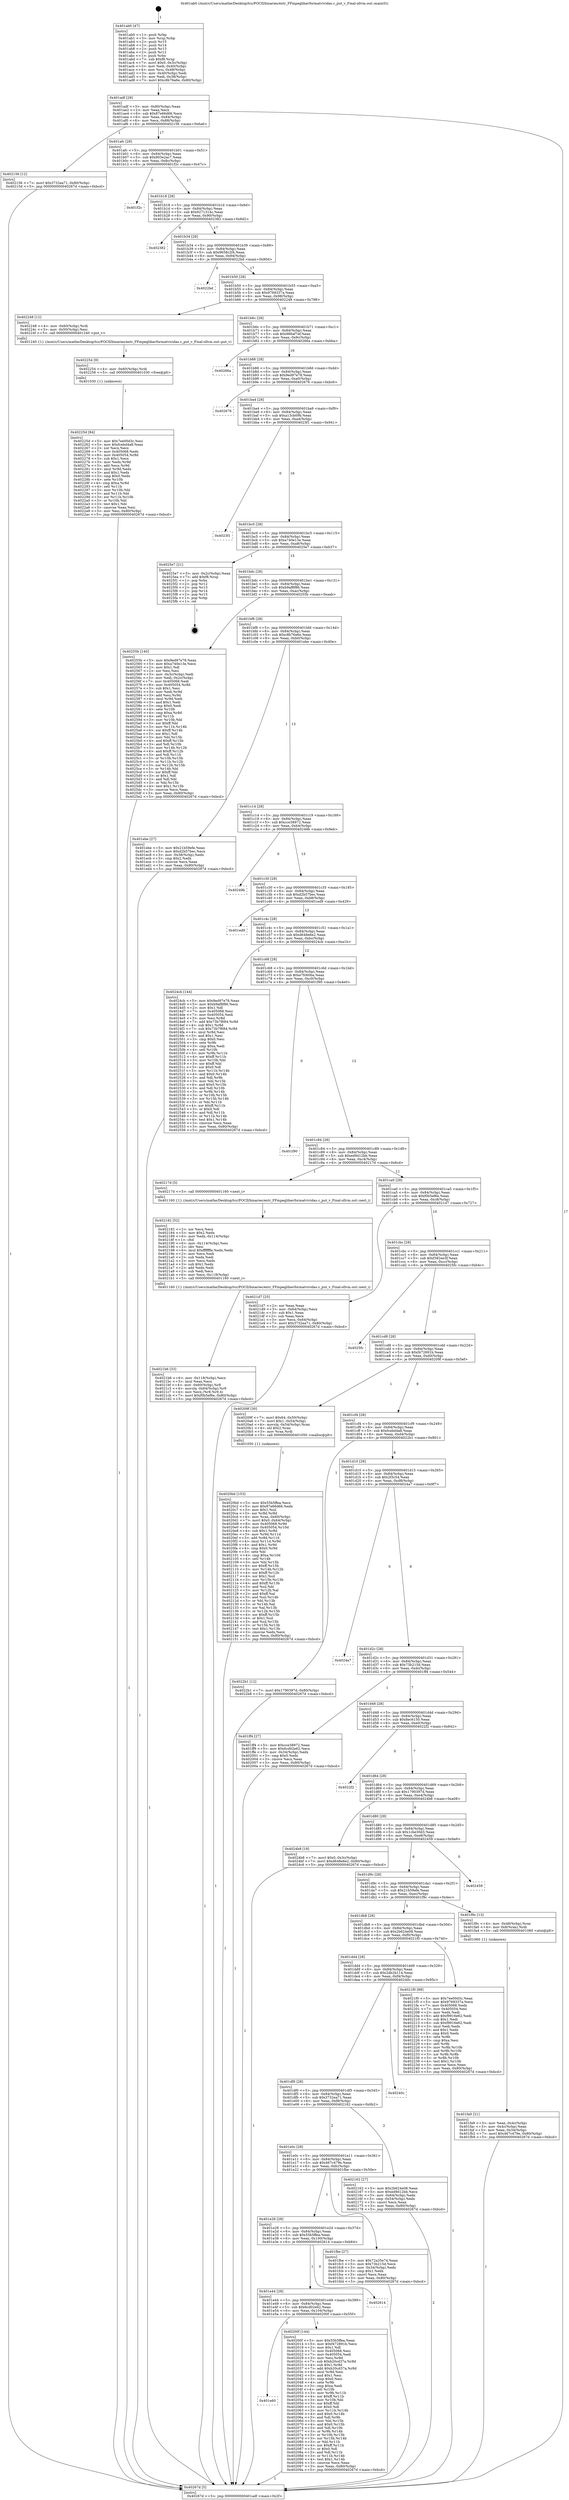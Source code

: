 digraph "0x401ab0" {
  label = "0x401ab0 (/mnt/c/Users/mathe/Desktop/tcc/POCII/binaries/extr_FFmpeglibavformatvividas.c_put_v_Final-ollvm.out::main(0))"
  labelloc = "t"
  node[shape=record]

  Entry [label="",width=0.3,height=0.3,shape=circle,fillcolor=black,style=filled]
  "0x401adf" [label="{
     0x401adf [29]\l
     | [instrs]\l
     &nbsp;&nbsp;0x401adf \<+3\>: mov -0x80(%rbp),%eax\l
     &nbsp;&nbsp;0x401ae2 \<+2\>: mov %eax,%ecx\l
     &nbsp;&nbsp;0x401ae4 \<+6\>: sub $0x87e66d66,%ecx\l
     &nbsp;&nbsp;0x401aea \<+6\>: mov %eax,-0x84(%rbp)\l
     &nbsp;&nbsp;0x401af0 \<+6\>: mov %ecx,-0x88(%rbp)\l
     &nbsp;&nbsp;0x401af6 \<+6\>: je 0000000000402156 \<main+0x6a6\>\l
  }"]
  "0x402156" [label="{
     0x402156 [12]\l
     | [instrs]\l
     &nbsp;&nbsp;0x402156 \<+7\>: movl $0x3732ea71,-0x80(%rbp)\l
     &nbsp;&nbsp;0x40215d \<+5\>: jmp 000000000040267d \<main+0xbcd\>\l
  }"]
  "0x401afc" [label="{
     0x401afc [28]\l
     | [instrs]\l
     &nbsp;&nbsp;0x401afc \<+5\>: jmp 0000000000401b01 \<main+0x51\>\l
     &nbsp;&nbsp;0x401b01 \<+6\>: mov -0x84(%rbp),%eax\l
     &nbsp;&nbsp;0x401b07 \<+5\>: sub $0x903e2ac7,%eax\l
     &nbsp;&nbsp;0x401b0c \<+6\>: mov %eax,-0x8c(%rbp)\l
     &nbsp;&nbsp;0x401b12 \<+6\>: je 0000000000401f2c \<main+0x47c\>\l
  }"]
  Exit [label="",width=0.3,height=0.3,shape=circle,fillcolor=black,style=filled,peripheries=2]
  "0x401f2c" [label="{
     0x401f2c\l
  }", style=dashed]
  "0x401b18" [label="{
     0x401b18 [28]\l
     | [instrs]\l
     &nbsp;&nbsp;0x401b18 \<+5\>: jmp 0000000000401b1d \<main+0x6d\>\l
     &nbsp;&nbsp;0x401b1d \<+6\>: mov -0x84(%rbp),%eax\l
     &nbsp;&nbsp;0x401b23 \<+5\>: sub $0x9271314c,%eax\l
     &nbsp;&nbsp;0x401b28 \<+6\>: mov %eax,-0x90(%rbp)\l
     &nbsp;&nbsp;0x401b2e \<+6\>: je 0000000000402382 \<main+0x8d2\>\l
  }"]
  "0x40225d" [label="{
     0x40225d [84]\l
     | [instrs]\l
     &nbsp;&nbsp;0x40225d \<+5\>: mov $0x7ee00d3c,%esi\l
     &nbsp;&nbsp;0x402262 \<+5\>: mov $0xfcebd4a8,%eax\l
     &nbsp;&nbsp;0x402267 \<+2\>: xor %ecx,%ecx\l
     &nbsp;&nbsp;0x402269 \<+7\>: mov 0x405068,%edx\l
     &nbsp;&nbsp;0x402270 \<+8\>: mov 0x405054,%r8d\l
     &nbsp;&nbsp;0x402278 \<+3\>: sub $0x1,%ecx\l
     &nbsp;&nbsp;0x40227b \<+3\>: mov %edx,%r9d\l
     &nbsp;&nbsp;0x40227e \<+3\>: add %ecx,%r9d\l
     &nbsp;&nbsp;0x402281 \<+4\>: imul %r9d,%edx\l
     &nbsp;&nbsp;0x402285 \<+3\>: and $0x1,%edx\l
     &nbsp;&nbsp;0x402288 \<+3\>: cmp $0x0,%edx\l
     &nbsp;&nbsp;0x40228b \<+4\>: sete %r10b\l
     &nbsp;&nbsp;0x40228f \<+4\>: cmp $0xa,%r8d\l
     &nbsp;&nbsp;0x402293 \<+4\>: setl %r11b\l
     &nbsp;&nbsp;0x402297 \<+3\>: mov %r10b,%bl\l
     &nbsp;&nbsp;0x40229a \<+3\>: and %r11b,%bl\l
     &nbsp;&nbsp;0x40229d \<+3\>: xor %r11b,%r10b\l
     &nbsp;&nbsp;0x4022a0 \<+3\>: or %r10b,%bl\l
     &nbsp;&nbsp;0x4022a3 \<+3\>: test $0x1,%bl\l
     &nbsp;&nbsp;0x4022a6 \<+3\>: cmovne %eax,%esi\l
     &nbsp;&nbsp;0x4022a9 \<+3\>: mov %esi,-0x80(%rbp)\l
     &nbsp;&nbsp;0x4022ac \<+5\>: jmp 000000000040267d \<main+0xbcd\>\l
  }"]
  "0x402382" [label="{
     0x402382\l
  }", style=dashed]
  "0x401b34" [label="{
     0x401b34 [28]\l
     | [instrs]\l
     &nbsp;&nbsp;0x401b34 \<+5\>: jmp 0000000000401b39 \<main+0x89\>\l
     &nbsp;&nbsp;0x401b39 \<+6\>: mov -0x84(%rbp),%eax\l
     &nbsp;&nbsp;0x401b3f \<+5\>: sub $0x9658c2f4,%eax\l
     &nbsp;&nbsp;0x401b44 \<+6\>: mov %eax,-0x94(%rbp)\l
     &nbsp;&nbsp;0x401b4a \<+6\>: je 00000000004022bd \<main+0x80d\>\l
  }"]
  "0x402254" [label="{
     0x402254 [9]\l
     | [instrs]\l
     &nbsp;&nbsp;0x402254 \<+4\>: mov -0x60(%rbp),%rdi\l
     &nbsp;&nbsp;0x402258 \<+5\>: call 0000000000401030 \<free@plt\>\l
     | [calls]\l
     &nbsp;&nbsp;0x401030 \{1\} (unknown)\l
  }"]
  "0x4022bd" [label="{
     0x4022bd\l
  }", style=dashed]
  "0x401b50" [label="{
     0x401b50 [28]\l
     | [instrs]\l
     &nbsp;&nbsp;0x401b50 \<+5\>: jmp 0000000000401b55 \<main+0xa5\>\l
     &nbsp;&nbsp;0x401b55 \<+6\>: mov -0x84(%rbp),%eax\l
     &nbsp;&nbsp;0x401b5b \<+5\>: sub $0x9769337a,%eax\l
     &nbsp;&nbsp;0x401b60 \<+6\>: mov %eax,-0x98(%rbp)\l
     &nbsp;&nbsp;0x401b66 \<+6\>: je 0000000000402248 \<main+0x798\>\l
  }"]
  "0x4021b6" [label="{
     0x4021b6 [33]\l
     | [instrs]\l
     &nbsp;&nbsp;0x4021b6 \<+6\>: mov -0x118(%rbp),%ecx\l
     &nbsp;&nbsp;0x4021bc \<+3\>: imul %eax,%ecx\l
     &nbsp;&nbsp;0x4021bf \<+4\>: mov -0x60(%rbp),%r8\l
     &nbsp;&nbsp;0x4021c3 \<+4\>: movslq -0x64(%rbp),%r9\l
     &nbsp;&nbsp;0x4021c7 \<+4\>: mov %ecx,(%r8,%r9,4)\l
     &nbsp;&nbsp;0x4021cb \<+7\>: movl $0xf0b5ef6e,-0x80(%rbp)\l
     &nbsp;&nbsp;0x4021d2 \<+5\>: jmp 000000000040267d \<main+0xbcd\>\l
  }"]
  "0x402248" [label="{
     0x402248 [12]\l
     | [instrs]\l
     &nbsp;&nbsp;0x402248 \<+4\>: mov -0x60(%rbp),%rdi\l
     &nbsp;&nbsp;0x40224c \<+3\>: mov -0x50(%rbp),%esi\l
     &nbsp;&nbsp;0x40224f \<+5\>: call 0000000000401240 \<put_v\>\l
     | [calls]\l
     &nbsp;&nbsp;0x401240 \{1\} (/mnt/c/Users/mathe/Desktop/tcc/POCII/binaries/extr_FFmpeglibavformatvividas.c_put_v_Final-ollvm.out::put_v)\l
  }"]
  "0x401b6c" [label="{
     0x401b6c [28]\l
     | [instrs]\l
     &nbsp;&nbsp;0x401b6c \<+5\>: jmp 0000000000401b71 \<main+0xc1\>\l
     &nbsp;&nbsp;0x401b71 \<+6\>: mov -0x84(%rbp),%eax\l
     &nbsp;&nbsp;0x401b77 \<+5\>: sub $0x986af7ef,%eax\l
     &nbsp;&nbsp;0x401b7c \<+6\>: mov %eax,-0x9c(%rbp)\l
     &nbsp;&nbsp;0x401b82 \<+6\>: je 000000000040266a \<main+0xbba\>\l
  }"]
  "0x402182" [label="{
     0x402182 [52]\l
     | [instrs]\l
     &nbsp;&nbsp;0x402182 \<+2\>: xor %ecx,%ecx\l
     &nbsp;&nbsp;0x402184 \<+5\>: mov $0x2,%edx\l
     &nbsp;&nbsp;0x402189 \<+6\>: mov %edx,-0x114(%rbp)\l
     &nbsp;&nbsp;0x40218f \<+1\>: cltd\l
     &nbsp;&nbsp;0x402190 \<+6\>: mov -0x114(%rbp),%esi\l
     &nbsp;&nbsp;0x402196 \<+2\>: idiv %esi\l
     &nbsp;&nbsp;0x402198 \<+6\>: imul $0xfffffffe,%edx,%edx\l
     &nbsp;&nbsp;0x40219e \<+2\>: mov %ecx,%edi\l
     &nbsp;&nbsp;0x4021a0 \<+2\>: sub %edx,%edi\l
     &nbsp;&nbsp;0x4021a2 \<+2\>: mov %ecx,%edx\l
     &nbsp;&nbsp;0x4021a4 \<+3\>: sub $0x1,%edx\l
     &nbsp;&nbsp;0x4021a7 \<+2\>: add %edx,%edi\l
     &nbsp;&nbsp;0x4021a9 \<+2\>: sub %edi,%ecx\l
     &nbsp;&nbsp;0x4021ab \<+6\>: mov %ecx,-0x118(%rbp)\l
     &nbsp;&nbsp;0x4021b1 \<+5\>: call 0000000000401160 \<next_i\>\l
     | [calls]\l
     &nbsp;&nbsp;0x401160 \{1\} (/mnt/c/Users/mathe/Desktop/tcc/POCII/binaries/extr_FFmpeglibavformatvividas.c_put_v_Final-ollvm.out::next_i)\l
  }"]
  "0x40266a" [label="{
     0x40266a\l
  }", style=dashed]
  "0x401b88" [label="{
     0x401b88 [28]\l
     | [instrs]\l
     &nbsp;&nbsp;0x401b88 \<+5\>: jmp 0000000000401b8d \<main+0xdd\>\l
     &nbsp;&nbsp;0x401b8d \<+6\>: mov -0x84(%rbp),%eax\l
     &nbsp;&nbsp;0x401b93 \<+5\>: sub $0x9ed97e78,%eax\l
     &nbsp;&nbsp;0x401b98 \<+6\>: mov %eax,-0xa0(%rbp)\l
     &nbsp;&nbsp;0x401b9e \<+6\>: je 0000000000402676 \<main+0xbc6\>\l
  }"]
  "0x4020bd" [label="{
     0x4020bd [153]\l
     | [instrs]\l
     &nbsp;&nbsp;0x4020bd \<+5\>: mov $0x55b5ffea,%ecx\l
     &nbsp;&nbsp;0x4020c2 \<+5\>: mov $0x87e66d66,%edx\l
     &nbsp;&nbsp;0x4020c7 \<+3\>: mov $0x1,%sil\l
     &nbsp;&nbsp;0x4020ca \<+3\>: xor %r8d,%r8d\l
     &nbsp;&nbsp;0x4020cd \<+4\>: mov %rax,-0x60(%rbp)\l
     &nbsp;&nbsp;0x4020d1 \<+7\>: movl $0x0,-0x64(%rbp)\l
     &nbsp;&nbsp;0x4020d8 \<+8\>: mov 0x405068,%r9d\l
     &nbsp;&nbsp;0x4020e0 \<+8\>: mov 0x405054,%r10d\l
     &nbsp;&nbsp;0x4020e8 \<+4\>: sub $0x1,%r8d\l
     &nbsp;&nbsp;0x4020ec \<+3\>: mov %r9d,%r11d\l
     &nbsp;&nbsp;0x4020ef \<+3\>: add %r8d,%r11d\l
     &nbsp;&nbsp;0x4020f2 \<+4\>: imul %r11d,%r9d\l
     &nbsp;&nbsp;0x4020f6 \<+4\>: and $0x1,%r9d\l
     &nbsp;&nbsp;0x4020fa \<+4\>: cmp $0x0,%r9d\l
     &nbsp;&nbsp;0x4020fe \<+3\>: sete %bl\l
     &nbsp;&nbsp;0x402101 \<+4\>: cmp $0xa,%r10d\l
     &nbsp;&nbsp;0x402105 \<+4\>: setl %r14b\l
     &nbsp;&nbsp;0x402109 \<+3\>: mov %bl,%r15b\l
     &nbsp;&nbsp;0x40210c \<+4\>: xor $0xff,%r15b\l
     &nbsp;&nbsp;0x402110 \<+3\>: mov %r14b,%r12b\l
     &nbsp;&nbsp;0x402113 \<+4\>: xor $0xff,%r12b\l
     &nbsp;&nbsp;0x402117 \<+4\>: xor $0x1,%sil\l
     &nbsp;&nbsp;0x40211b \<+3\>: mov %r15b,%r13b\l
     &nbsp;&nbsp;0x40211e \<+4\>: and $0xff,%r13b\l
     &nbsp;&nbsp;0x402122 \<+3\>: and %sil,%bl\l
     &nbsp;&nbsp;0x402125 \<+3\>: mov %r12b,%al\l
     &nbsp;&nbsp;0x402128 \<+2\>: and $0xff,%al\l
     &nbsp;&nbsp;0x40212a \<+3\>: and %sil,%r14b\l
     &nbsp;&nbsp;0x40212d \<+3\>: or %bl,%r13b\l
     &nbsp;&nbsp;0x402130 \<+3\>: or %r14b,%al\l
     &nbsp;&nbsp;0x402133 \<+3\>: xor %al,%r13b\l
     &nbsp;&nbsp;0x402136 \<+3\>: or %r12b,%r15b\l
     &nbsp;&nbsp;0x402139 \<+4\>: xor $0xff,%r15b\l
     &nbsp;&nbsp;0x40213d \<+4\>: or $0x1,%sil\l
     &nbsp;&nbsp;0x402141 \<+3\>: and %sil,%r15b\l
     &nbsp;&nbsp;0x402144 \<+3\>: or %r15b,%r13b\l
     &nbsp;&nbsp;0x402147 \<+4\>: test $0x1,%r13b\l
     &nbsp;&nbsp;0x40214b \<+3\>: cmovne %edx,%ecx\l
     &nbsp;&nbsp;0x40214e \<+3\>: mov %ecx,-0x80(%rbp)\l
     &nbsp;&nbsp;0x402151 \<+5\>: jmp 000000000040267d \<main+0xbcd\>\l
  }"]
  "0x402676" [label="{
     0x402676\l
  }", style=dashed]
  "0x401ba4" [label="{
     0x401ba4 [28]\l
     | [instrs]\l
     &nbsp;&nbsp;0x401ba4 \<+5\>: jmp 0000000000401ba9 \<main+0xf9\>\l
     &nbsp;&nbsp;0x401ba9 \<+6\>: mov -0x84(%rbp),%eax\l
     &nbsp;&nbsp;0x401baf \<+5\>: sub $0xa13cb09b,%eax\l
     &nbsp;&nbsp;0x401bb4 \<+6\>: mov %eax,-0xa4(%rbp)\l
     &nbsp;&nbsp;0x401bba \<+6\>: je 00000000004023f1 \<main+0x941\>\l
  }"]
  "0x401e60" [label="{
     0x401e60\l
  }", style=dashed]
  "0x4023f1" [label="{
     0x4023f1\l
  }", style=dashed]
  "0x401bc0" [label="{
     0x401bc0 [28]\l
     | [instrs]\l
     &nbsp;&nbsp;0x401bc0 \<+5\>: jmp 0000000000401bc5 \<main+0x115\>\l
     &nbsp;&nbsp;0x401bc5 \<+6\>: mov -0x84(%rbp),%eax\l
     &nbsp;&nbsp;0x401bcb \<+5\>: sub $0xa740e13e,%eax\l
     &nbsp;&nbsp;0x401bd0 \<+6\>: mov %eax,-0xa8(%rbp)\l
     &nbsp;&nbsp;0x401bd6 \<+6\>: je 00000000004025e7 \<main+0xb37\>\l
  }"]
  "0x40200f" [label="{
     0x40200f [144]\l
     | [instrs]\l
     &nbsp;&nbsp;0x40200f \<+5\>: mov $0x55b5ffea,%eax\l
     &nbsp;&nbsp;0x402014 \<+5\>: mov $0xf472891b,%ecx\l
     &nbsp;&nbsp;0x402019 \<+2\>: mov $0x1,%dl\l
     &nbsp;&nbsp;0x40201b \<+7\>: mov 0x405068,%esi\l
     &nbsp;&nbsp;0x402022 \<+7\>: mov 0x405054,%edi\l
     &nbsp;&nbsp;0x402029 \<+3\>: mov %esi,%r8d\l
     &nbsp;&nbsp;0x40202c \<+7\>: sub $0xb20cd37a,%r8d\l
     &nbsp;&nbsp;0x402033 \<+4\>: sub $0x1,%r8d\l
     &nbsp;&nbsp;0x402037 \<+7\>: add $0xb20cd37a,%r8d\l
     &nbsp;&nbsp;0x40203e \<+4\>: imul %r8d,%esi\l
     &nbsp;&nbsp;0x402042 \<+3\>: and $0x1,%esi\l
     &nbsp;&nbsp;0x402045 \<+3\>: cmp $0x0,%esi\l
     &nbsp;&nbsp;0x402048 \<+4\>: sete %r9b\l
     &nbsp;&nbsp;0x40204c \<+3\>: cmp $0xa,%edi\l
     &nbsp;&nbsp;0x40204f \<+4\>: setl %r10b\l
     &nbsp;&nbsp;0x402053 \<+3\>: mov %r9b,%r11b\l
     &nbsp;&nbsp;0x402056 \<+4\>: xor $0xff,%r11b\l
     &nbsp;&nbsp;0x40205a \<+3\>: mov %r10b,%bl\l
     &nbsp;&nbsp;0x40205d \<+3\>: xor $0xff,%bl\l
     &nbsp;&nbsp;0x402060 \<+3\>: xor $0x0,%dl\l
     &nbsp;&nbsp;0x402063 \<+3\>: mov %r11b,%r14b\l
     &nbsp;&nbsp;0x402066 \<+4\>: and $0x0,%r14b\l
     &nbsp;&nbsp;0x40206a \<+3\>: and %dl,%r9b\l
     &nbsp;&nbsp;0x40206d \<+3\>: mov %bl,%r15b\l
     &nbsp;&nbsp;0x402070 \<+4\>: and $0x0,%r15b\l
     &nbsp;&nbsp;0x402074 \<+3\>: and %dl,%r10b\l
     &nbsp;&nbsp;0x402077 \<+3\>: or %r9b,%r14b\l
     &nbsp;&nbsp;0x40207a \<+3\>: or %r10b,%r15b\l
     &nbsp;&nbsp;0x40207d \<+3\>: xor %r15b,%r14b\l
     &nbsp;&nbsp;0x402080 \<+3\>: or %bl,%r11b\l
     &nbsp;&nbsp;0x402083 \<+4\>: xor $0xff,%r11b\l
     &nbsp;&nbsp;0x402087 \<+3\>: or $0x0,%dl\l
     &nbsp;&nbsp;0x40208a \<+3\>: and %dl,%r11b\l
     &nbsp;&nbsp;0x40208d \<+3\>: or %r11b,%r14b\l
     &nbsp;&nbsp;0x402090 \<+4\>: test $0x1,%r14b\l
     &nbsp;&nbsp;0x402094 \<+3\>: cmovne %ecx,%eax\l
     &nbsp;&nbsp;0x402097 \<+3\>: mov %eax,-0x80(%rbp)\l
     &nbsp;&nbsp;0x40209a \<+5\>: jmp 000000000040267d \<main+0xbcd\>\l
  }"]
  "0x4025e7" [label="{
     0x4025e7 [21]\l
     | [instrs]\l
     &nbsp;&nbsp;0x4025e7 \<+3\>: mov -0x2c(%rbp),%eax\l
     &nbsp;&nbsp;0x4025ea \<+7\>: add $0xf8,%rsp\l
     &nbsp;&nbsp;0x4025f1 \<+1\>: pop %rbx\l
     &nbsp;&nbsp;0x4025f2 \<+2\>: pop %r12\l
     &nbsp;&nbsp;0x4025f4 \<+2\>: pop %r13\l
     &nbsp;&nbsp;0x4025f6 \<+2\>: pop %r14\l
     &nbsp;&nbsp;0x4025f8 \<+2\>: pop %r15\l
     &nbsp;&nbsp;0x4025fa \<+1\>: pop %rbp\l
     &nbsp;&nbsp;0x4025fb \<+1\>: ret\l
  }"]
  "0x401bdc" [label="{
     0x401bdc [28]\l
     | [instrs]\l
     &nbsp;&nbsp;0x401bdc \<+5\>: jmp 0000000000401be1 \<main+0x131\>\l
     &nbsp;&nbsp;0x401be1 \<+6\>: mov -0x84(%rbp),%eax\l
     &nbsp;&nbsp;0x401be7 \<+5\>: sub $0xb9af8f86,%eax\l
     &nbsp;&nbsp;0x401bec \<+6\>: mov %eax,-0xac(%rbp)\l
     &nbsp;&nbsp;0x401bf2 \<+6\>: je 000000000040255b \<main+0xaab\>\l
  }"]
  "0x401e44" [label="{
     0x401e44 [28]\l
     | [instrs]\l
     &nbsp;&nbsp;0x401e44 \<+5\>: jmp 0000000000401e49 \<main+0x399\>\l
     &nbsp;&nbsp;0x401e49 \<+6\>: mov -0x84(%rbp),%eax\l
     &nbsp;&nbsp;0x401e4f \<+5\>: sub $0x6cd02e62,%eax\l
     &nbsp;&nbsp;0x401e54 \<+6\>: mov %eax,-0x104(%rbp)\l
     &nbsp;&nbsp;0x401e5a \<+6\>: je 000000000040200f \<main+0x55f\>\l
  }"]
  "0x40255b" [label="{
     0x40255b [140]\l
     | [instrs]\l
     &nbsp;&nbsp;0x40255b \<+5\>: mov $0x9ed97e78,%eax\l
     &nbsp;&nbsp;0x402560 \<+5\>: mov $0xa740e13e,%ecx\l
     &nbsp;&nbsp;0x402565 \<+2\>: mov $0x1,%dl\l
     &nbsp;&nbsp;0x402567 \<+2\>: xor %esi,%esi\l
     &nbsp;&nbsp;0x402569 \<+3\>: mov -0x3c(%rbp),%edi\l
     &nbsp;&nbsp;0x40256c \<+3\>: mov %edi,-0x2c(%rbp)\l
     &nbsp;&nbsp;0x40256f \<+7\>: mov 0x405068,%edi\l
     &nbsp;&nbsp;0x402576 \<+8\>: mov 0x405054,%r8d\l
     &nbsp;&nbsp;0x40257e \<+3\>: sub $0x1,%esi\l
     &nbsp;&nbsp;0x402581 \<+3\>: mov %edi,%r9d\l
     &nbsp;&nbsp;0x402584 \<+3\>: add %esi,%r9d\l
     &nbsp;&nbsp;0x402587 \<+4\>: imul %r9d,%edi\l
     &nbsp;&nbsp;0x40258b \<+3\>: and $0x1,%edi\l
     &nbsp;&nbsp;0x40258e \<+3\>: cmp $0x0,%edi\l
     &nbsp;&nbsp;0x402591 \<+4\>: sete %r10b\l
     &nbsp;&nbsp;0x402595 \<+4\>: cmp $0xa,%r8d\l
     &nbsp;&nbsp;0x402599 \<+4\>: setl %r11b\l
     &nbsp;&nbsp;0x40259d \<+3\>: mov %r10b,%bl\l
     &nbsp;&nbsp;0x4025a0 \<+3\>: xor $0xff,%bl\l
     &nbsp;&nbsp;0x4025a3 \<+3\>: mov %r11b,%r14b\l
     &nbsp;&nbsp;0x4025a6 \<+4\>: xor $0xff,%r14b\l
     &nbsp;&nbsp;0x4025aa \<+3\>: xor $0x1,%dl\l
     &nbsp;&nbsp;0x4025ad \<+3\>: mov %bl,%r15b\l
     &nbsp;&nbsp;0x4025b0 \<+4\>: and $0xff,%r15b\l
     &nbsp;&nbsp;0x4025b4 \<+3\>: and %dl,%r10b\l
     &nbsp;&nbsp;0x4025b7 \<+3\>: mov %r14b,%r12b\l
     &nbsp;&nbsp;0x4025ba \<+4\>: and $0xff,%r12b\l
     &nbsp;&nbsp;0x4025be \<+3\>: and %dl,%r11b\l
     &nbsp;&nbsp;0x4025c1 \<+3\>: or %r10b,%r15b\l
     &nbsp;&nbsp;0x4025c4 \<+3\>: or %r11b,%r12b\l
     &nbsp;&nbsp;0x4025c7 \<+3\>: xor %r12b,%r15b\l
     &nbsp;&nbsp;0x4025ca \<+3\>: or %r14b,%bl\l
     &nbsp;&nbsp;0x4025cd \<+3\>: xor $0xff,%bl\l
     &nbsp;&nbsp;0x4025d0 \<+3\>: or $0x1,%dl\l
     &nbsp;&nbsp;0x4025d3 \<+2\>: and %dl,%bl\l
     &nbsp;&nbsp;0x4025d5 \<+3\>: or %bl,%r15b\l
     &nbsp;&nbsp;0x4025d8 \<+4\>: test $0x1,%r15b\l
     &nbsp;&nbsp;0x4025dc \<+3\>: cmovne %ecx,%eax\l
     &nbsp;&nbsp;0x4025df \<+3\>: mov %eax,-0x80(%rbp)\l
     &nbsp;&nbsp;0x4025e2 \<+5\>: jmp 000000000040267d \<main+0xbcd\>\l
  }"]
  "0x401bf8" [label="{
     0x401bf8 [28]\l
     | [instrs]\l
     &nbsp;&nbsp;0x401bf8 \<+5\>: jmp 0000000000401bfd \<main+0x14d\>\l
     &nbsp;&nbsp;0x401bfd \<+6\>: mov -0x84(%rbp),%eax\l
     &nbsp;&nbsp;0x401c03 \<+5\>: sub $0xc8b76a6e,%eax\l
     &nbsp;&nbsp;0x401c08 \<+6\>: mov %eax,-0xb0(%rbp)\l
     &nbsp;&nbsp;0x401c0e \<+6\>: je 0000000000401ebe \<main+0x40e\>\l
  }"]
  "0x402614" [label="{
     0x402614\l
  }", style=dashed]
  "0x401ebe" [label="{
     0x401ebe [27]\l
     | [instrs]\l
     &nbsp;&nbsp;0x401ebe \<+5\>: mov $0x21b59efe,%eax\l
     &nbsp;&nbsp;0x401ec3 \<+5\>: mov $0xd2b57bec,%ecx\l
     &nbsp;&nbsp;0x401ec8 \<+3\>: mov -0x38(%rbp),%edx\l
     &nbsp;&nbsp;0x401ecb \<+3\>: cmp $0x2,%edx\l
     &nbsp;&nbsp;0x401ece \<+3\>: cmovne %ecx,%eax\l
     &nbsp;&nbsp;0x401ed1 \<+3\>: mov %eax,-0x80(%rbp)\l
     &nbsp;&nbsp;0x401ed4 \<+5\>: jmp 000000000040267d \<main+0xbcd\>\l
  }"]
  "0x401c14" [label="{
     0x401c14 [28]\l
     | [instrs]\l
     &nbsp;&nbsp;0x401c14 \<+5\>: jmp 0000000000401c19 \<main+0x169\>\l
     &nbsp;&nbsp;0x401c19 \<+6\>: mov -0x84(%rbp),%eax\l
     &nbsp;&nbsp;0x401c1f \<+5\>: sub $0xcce38972,%eax\l
     &nbsp;&nbsp;0x401c24 \<+6\>: mov %eax,-0xb4(%rbp)\l
     &nbsp;&nbsp;0x401c2a \<+6\>: je 000000000040249b \<main+0x9eb\>\l
  }"]
  "0x40267d" [label="{
     0x40267d [5]\l
     | [instrs]\l
     &nbsp;&nbsp;0x40267d \<+5\>: jmp 0000000000401adf \<main+0x2f\>\l
  }"]
  "0x401ab0" [label="{
     0x401ab0 [47]\l
     | [instrs]\l
     &nbsp;&nbsp;0x401ab0 \<+1\>: push %rbp\l
     &nbsp;&nbsp;0x401ab1 \<+3\>: mov %rsp,%rbp\l
     &nbsp;&nbsp;0x401ab4 \<+2\>: push %r15\l
     &nbsp;&nbsp;0x401ab6 \<+2\>: push %r14\l
     &nbsp;&nbsp;0x401ab8 \<+2\>: push %r13\l
     &nbsp;&nbsp;0x401aba \<+2\>: push %r12\l
     &nbsp;&nbsp;0x401abc \<+1\>: push %rbx\l
     &nbsp;&nbsp;0x401abd \<+7\>: sub $0xf8,%rsp\l
     &nbsp;&nbsp;0x401ac4 \<+7\>: movl $0x0,-0x3c(%rbp)\l
     &nbsp;&nbsp;0x401acb \<+3\>: mov %edi,-0x40(%rbp)\l
     &nbsp;&nbsp;0x401ace \<+4\>: mov %rsi,-0x48(%rbp)\l
     &nbsp;&nbsp;0x401ad2 \<+3\>: mov -0x40(%rbp),%edi\l
     &nbsp;&nbsp;0x401ad5 \<+3\>: mov %edi,-0x38(%rbp)\l
     &nbsp;&nbsp;0x401ad8 \<+7\>: movl $0xc8b76a6e,-0x80(%rbp)\l
  }"]
  "0x401e28" [label="{
     0x401e28 [28]\l
     | [instrs]\l
     &nbsp;&nbsp;0x401e28 \<+5\>: jmp 0000000000401e2d \<main+0x37d\>\l
     &nbsp;&nbsp;0x401e2d \<+6\>: mov -0x84(%rbp),%eax\l
     &nbsp;&nbsp;0x401e33 \<+5\>: sub $0x55b5ffea,%eax\l
     &nbsp;&nbsp;0x401e38 \<+6\>: mov %eax,-0x100(%rbp)\l
     &nbsp;&nbsp;0x401e3e \<+6\>: je 0000000000402614 \<main+0xb64\>\l
  }"]
  "0x40249b" [label="{
     0x40249b\l
  }", style=dashed]
  "0x401c30" [label="{
     0x401c30 [28]\l
     | [instrs]\l
     &nbsp;&nbsp;0x401c30 \<+5\>: jmp 0000000000401c35 \<main+0x185\>\l
     &nbsp;&nbsp;0x401c35 \<+6\>: mov -0x84(%rbp),%eax\l
     &nbsp;&nbsp;0x401c3b \<+5\>: sub $0xd2b57bec,%eax\l
     &nbsp;&nbsp;0x401c40 \<+6\>: mov %eax,-0xb8(%rbp)\l
     &nbsp;&nbsp;0x401c46 \<+6\>: je 0000000000401ed9 \<main+0x429\>\l
  }"]
  "0x401fbe" [label="{
     0x401fbe [27]\l
     | [instrs]\l
     &nbsp;&nbsp;0x401fbe \<+5\>: mov $0x72a35e74,%eax\l
     &nbsp;&nbsp;0x401fc3 \<+5\>: mov $0x73b215d,%ecx\l
     &nbsp;&nbsp;0x401fc8 \<+3\>: mov -0x34(%rbp),%edx\l
     &nbsp;&nbsp;0x401fcb \<+3\>: cmp $0x1,%edx\l
     &nbsp;&nbsp;0x401fce \<+3\>: cmovl %ecx,%eax\l
     &nbsp;&nbsp;0x401fd1 \<+3\>: mov %eax,-0x80(%rbp)\l
     &nbsp;&nbsp;0x401fd4 \<+5\>: jmp 000000000040267d \<main+0xbcd\>\l
  }"]
  "0x401ed9" [label="{
     0x401ed9\l
  }", style=dashed]
  "0x401c4c" [label="{
     0x401c4c [28]\l
     | [instrs]\l
     &nbsp;&nbsp;0x401c4c \<+5\>: jmp 0000000000401c51 \<main+0x1a1\>\l
     &nbsp;&nbsp;0x401c51 \<+6\>: mov -0x84(%rbp),%eax\l
     &nbsp;&nbsp;0x401c57 \<+5\>: sub $0xd648e6e2,%eax\l
     &nbsp;&nbsp;0x401c5c \<+6\>: mov %eax,-0xbc(%rbp)\l
     &nbsp;&nbsp;0x401c62 \<+6\>: je 00000000004024cb \<main+0xa1b\>\l
  }"]
  "0x401e0c" [label="{
     0x401e0c [28]\l
     | [instrs]\l
     &nbsp;&nbsp;0x401e0c \<+5\>: jmp 0000000000401e11 \<main+0x361\>\l
     &nbsp;&nbsp;0x401e11 \<+6\>: mov -0x84(%rbp),%eax\l
     &nbsp;&nbsp;0x401e17 \<+5\>: sub $0x467c479e,%eax\l
     &nbsp;&nbsp;0x401e1c \<+6\>: mov %eax,-0xfc(%rbp)\l
     &nbsp;&nbsp;0x401e22 \<+6\>: je 0000000000401fbe \<main+0x50e\>\l
  }"]
  "0x4024cb" [label="{
     0x4024cb [144]\l
     | [instrs]\l
     &nbsp;&nbsp;0x4024cb \<+5\>: mov $0x9ed97e78,%eax\l
     &nbsp;&nbsp;0x4024d0 \<+5\>: mov $0xb9af8f86,%ecx\l
     &nbsp;&nbsp;0x4024d5 \<+2\>: mov $0x1,%dl\l
     &nbsp;&nbsp;0x4024d7 \<+7\>: mov 0x405068,%esi\l
     &nbsp;&nbsp;0x4024de \<+7\>: mov 0x405054,%edi\l
     &nbsp;&nbsp;0x4024e5 \<+3\>: mov %esi,%r8d\l
     &nbsp;&nbsp;0x4024e8 \<+7\>: add $0x73b7f684,%r8d\l
     &nbsp;&nbsp;0x4024ef \<+4\>: sub $0x1,%r8d\l
     &nbsp;&nbsp;0x4024f3 \<+7\>: sub $0x73b7f684,%r8d\l
     &nbsp;&nbsp;0x4024fa \<+4\>: imul %r8d,%esi\l
     &nbsp;&nbsp;0x4024fe \<+3\>: and $0x1,%esi\l
     &nbsp;&nbsp;0x402501 \<+3\>: cmp $0x0,%esi\l
     &nbsp;&nbsp;0x402504 \<+4\>: sete %r9b\l
     &nbsp;&nbsp;0x402508 \<+3\>: cmp $0xa,%edi\l
     &nbsp;&nbsp;0x40250b \<+4\>: setl %r10b\l
     &nbsp;&nbsp;0x40250f \<+3\>: mov %r9b,%r11b\l
     &nbsp;&nbsp;0x402512 \<+4\>: xor $0xff,%r11b\l
     &nbsp;&nbsp;0x402516 \<+3\>: mov %r10b,%bl\l
     &nbsp;&nbsp;0x402519 \<+3\>: xor $0xff,%bl\l
     &nbsp;&nbsp;0x40251c \<+3\>: xor $0x0,%dl\l
     &nbsp;&nbsp;0x40251f \<+3\>: mov %r11b,%r14b\l
     &nbsp;&nbsp;0x402522 \<+4\>: and $0x0,%r14b\l
     &nbsp;&nbsp;0x402526 \<+3\>: and %dl,%r9b\l
     &nbsp;&nbsp;0x402529 \<+3\>: mov %bl,%r15b\l
     &nbsp;&nbsp;0x40252c \<+4\>: and $0x0,%r15b\l
     &nbsp;&nbsp;0x402530 \<+3\>: and %dl,%r10b\l
     &nbsp;&nbsp;0x402533 \<+3\>: or %r9b,%r14b\l
     &nbsp;&nbsp;0x402536 \<+3\>: or %r10b,%r15b\l
     &nbsp;&nbsp;0x402539 \<+3\>: xor %r15b,%r14b\l
     &nbsp;&nbsp;0x40253c \<+3\>: or %bl,%r11b\l
     &nbsp;&nbsp;0x40253f \<+4\>: xor $0xff,%r11b\l
     &nbsp;&nbsp;0x402543 \<+3\>: or $0x0,%dl\l
     &nbsp;&nbsp;0x402546 \<+3\>: and %dl,%r11b\l
     &nbsp;&nbsp;0x402549 \<+3\>: or %r11b,%r14b\l
     &nbsp;&nbsp;0x40254c \<+4\>: test $0x1,%r14b\l
     &nbsp;&nbsp;0x402550 \<+3\>: cmovne %ecx,%eax\l
     &nbsp;&nbsp;0x402553 \<+3\>: mov %eax,-0x80(%rbp)\l
     &nbsp;&nbsp;0x402556 \<+5\>: jmp 000000000040267d \<main+0xbcd\>\l
  }"]
  "0x401c68" [label="{
     0x401c68 [28]\l
     | [instrs]\l
     &nbsp;&nbsp;0x401c68 \<+5\>: jmp 0000000000401c6d \<main+0x1bd\>\l
     &nbsp;&nbsp;0x401c6d \<+6\>: mov -0x84(%rbp),%eax\l
     &nbsp;&nbsp;0x401c73 \<+5\>: sub $0xe7fc60ba,%eax\l
     &nbsp;&nbsp;0x401c78 \<+6\>: mov %eax,-0xc0(%rbp)\l
     &nbsp;&nbsp;0x401c7e \<+6\>: je 0000000000401f90 \<main+0x4e0\>\l
  }"]
  "0x402162" [label="{
     0x402162 [27]\l
     | [instrs]\l
     &nbsp;&nbsp;0x402162 \<+5\>: mov $0x2b624e08,%eax\l
     &nbsp;&nbsp;0x402167 \<+5\>: mov $0xed9d12bb,%ecx\l
     &nbsp;&nbsp;0x40216c \<+3\>: mov -0x64(%rbp),%edx\l
     &nbsp;&nbsp;0x40216f \<+3\>: cmp -0x54(%rbp),%edx\l
     &nbsp;&nbsp;0x402172 \<+3\>: cmovl %ecx,%eax\l
     &nbsp;&nbsp;0x402175 \<+3\>: mov %eax,-0x80(%rbp)\l
     &nbsp;&nbsp;0x402178 \<+5\>: jmp 000000000040267d \<main+0xbcd\>\l
  }"]
  "0x401f90" [label="{
     0x401f90\l
  }", style=dashed]
  "0x401c84" [label="{
     0x401c84 [28]\l
     | [instrs]\l
     &nbsp;&nbsp;0x401c84 \<+5\>: jmp 0000000000401c89 \<main+0x1d9\>\l
     &nbsp;&nbsp;0x401c89 \<+6\>: mov -0x84(%rbp),%eax\l
     &nbsp;&nbsp;0x401c8f \<+5\>: sub $0xed9d12bb,%eax\l
     &nbsp;&nbsp;0x401c94 \<+6\>: mov %eax,-0xc4(%rbp)\l
     &nbsp;&nbsp;0x401c9a \<+6\>: je 000000000040217d \<main+0x6cd\>\l
  }"]
  "0x401df0" [label="{
     0x401df0 [28]\l
     | [instrs]\l
     &nbsp;&nbsp;0x401df0 \<+5\>: jmp 0000000000401df5 \<main+0x345\>\l
     &nbsp;&nbsp;0x401df5 \<+6\>: mov -0x84(%rbp),%eax\l
     &nbsp;&nbsp;0x401dfb \<+5\>: sub $0x3732ea71,%eax\l
     &nbsp;&nbsp;0x401e00 \<+6\>: mov %eax,-0xf8(%rbp)\l
     &nbsp;&nbsp;0x401e06 \<+6\>: je 0000000000402162 \<main+0x6b2\>\l
  }"]
  "0x40217d" [label="{
     0x40217d [5]\l
     | [instrs]\l
     &nbsp;&nbsp;0x40217d \<+5\>: call 0000000000401160 \<next_i\>\l
     | [calls]\l
     &nbsp;&nbsp;0x401160 \{1\} (/mnt/c/Users/mathe/Desktop/tcc/POCII/binaries/extr_FFmpeglibavformatvividas.c_put_v_Final-ollvm.out::next_i)\l
  }"]
  "0x401ca0" [label="{
     0x401ca0 [28]\l
     | [instrs]\l
     &nbsp;&nbsp;0x401ca0 \<+5\>: jmp 0000000000401ca5 \<main+0x1f5\>\l
     &nbsp;&nbsp;0x401ca5 \<+6\>: mov -0x84(%rbp),%eax\l
     &nbsp;&nbsp;0x401cab \<+5\>: sub $0xf0b5ef6e,%eax\l
     &nbsp;&nbsp;0x401cb0 \<+6\>: mov %eax,-0xc8(%rbp)\l
     &nbsp;&nbsp;0x401cb6 \<+6\>: je 00000000004021d7 \<main+0x727\>\l
  }"]
  "0x40240c" [label="{
     0x40240c\l
  }", style=dashed]
  "0x4021d7" [label="{
     0x4021d7 [25]\l
     | [instrs]\l
     &nbsp;&nbsp;0x4021d7 \<+2\>: xor %eax,%eax\l
     &nbsp;&nbsp;0x4021d9 \<+3\>: mov -0x64(%rbp),%ecx\l
     &nbsp;&nbsp;0x4021dc \<+3\>: sub $0x1,%eax\l
     &nbsp;&nbsp;0x4021df \<+2\>: sub %eax,%ecx\l
     &nbsp;&nbsp;0x4021e1 \<+3\>: mov %ecx,-0x64(%rbp)\l
     &nbsp;&nbsp;0x4021e4 \<+7\>: movl $0x3732ea71,-0x80(%rbp)\l
     &nbsp;&nbsp;0x4021eb \<+5\>: jmp 000000000040267d \<main+0xbcd\>\l
  }"]
  "0x401cbc" [label="{
     0x401cbc [28]\l
     | [instrs]\l
     &nbsp;&nbsp;0x401cbc \<+5\>: jmp 0000000000401cc1 \<main+0x211\>\l
     &nbsp;&nbsp;0x401cc1 \<+6\>: mov -0x84(%rbp),%eax\l
     &nbsp;&nbsp;0x401cc7 \<+5\>: sub $0xf382ee3f,%eax\l
     &nbsp;&nbsp;0x401ccc \<+6\>: mov %eax,-0xcc(%rbp)\l
     &nbsp;&nbsp;0x401cd2 \<+6\>: je 00000000004025fc \<main+0xb4c\>\l
  }"]
  "0x401dd4" [label="{
     0x401dd4 [28]\l
     | [instrs]\l
     &nbsp;&nbsp;0x401dd4 \<+5\>: jmp 0000000000401dd9 \<main+0x329\>\l
     &nbsp;&nbsp;0x401dd9 \<+6\>: mov -0x84(%rbp),%eax\l
     &nbsp;&nbsp;0x401ddf \<+5\>: sub $0x2db2b114,%eax\l
     &nbsp;&nbsp;0x401de4 \<+6\>: mov %eax,-0xf4(%rbp)\l
     &nbsp;&nbsp;0x401dea \<+6\>: je 000000000040240c \<main+0x95c\>\l
  }"]
  "0x4025fc" [label="{
     0x4025fc\l
  }", style=dashed]
  "0x401cd8" [label="{
     0x401cd8 [28]\l
     | [instrs]\l
     &nbsp;&nbsp;0x401cd8 \<+5\>: jmp 0000000000401cdd \<main+0x22d\>\l
     &nbsp;&nbsp;0x401cdd \<+6\>: mov -0x84(%rbp),%eax\l
     &nbsp;&nbsp;0x401ce3 \<+5\>: sub $0xf472891b,%eax\l
     &nbsp;&nbsp;0x401ce8 \<+6\>: mov %eax,-0xd0(%rbp)\l
     &nbsp;&nbsp;0x401cee \<+6\>: je 000000000040209f \<main+0x5ef\>\l
  }"]
  "0x4021f0" [label="{
     0x4021f0 [88]\l
     | [instrs]\l
     &nbsp;&nbsp;0x4021f0 \<+5\>: mov $0x7ee00d3c,%eax\l
     &nbsp;&nbsp;0x4021f5 \<+5\>: mov $0x9769337a,%ecx\l
     &nbsp;&nbsp;0x4021fa \<+7\>: mov 0x405068,%edx\l
     &nbsp;&nbsp;0x402201 \<+7\>: mov 0x405054,%esi\l
     &nbsp;&nbsp;0x402208 \<+2\>: mov %edx,%edi\l
     &nbsp;&nbsp;0x40220a \<+6\>: add $0xf9916e62,%edi\l
     &nbsp;&nbsp;0x402210 \<+3\>: sub $0x1,%edi\l
     &nbsp;&nbsp;0x402213 \<+6\>: sub $0xf9916e62,%edi\l
     &nbsp;&nbsp;0x402219 \<+3\>: imul %edi,%edx\l
     &nbsp;&nbsp;0x40221c \<+3\>: and $0x1,%edx\l
     &nbsp;&nbsp;0x40221f \<+3\>: cmp $0x0,%edx\l
     &nbsp;&nbsp;0x402222 \<+4\>: sete %r8b\l
     &nbsp;&nbsp;0x402226 \<+3\>: cmp $0xa,%esi\l
     &nbsp;&nbsp;0x402229 \<+4\>: setl %r9b\l
     &nbsp;&nbsp;0x40222d \<+3\>: mov %r8b,%r10b\l
     &nbsp;&nbsp;0x402230 \<+3\>: and %r9b,%r10b\l
     &nbsp;&nbsp;0x402233 \<+3\>: xor %r9b,%r8b\l
     &nbsp;&nbsp;0x402236 \<+3\>: or %r8b,%r10b\l
     &nbsp;&nbsp;0x402239 \<+4\>: test $0x1,%r10b\l
     &nbsp;&nbsp;0x40223d \<+3\>: cmovne %ecx,%eax\l
     &nbsp;&nbsp;0x402240 \<+3\>: mov %eax,-0x80(%rbp)\l
     &nbsp;&nbsp;0x402243 \<+5\>: jmp 000000000040267d \<main+0xbcd\>\l
  }"]
  "0x40209f" [label="{
     0x40209f [30]\l
     | [instrs]\l
     &nbsp;&nbsp;0x40209f \<+7\>: movl $0x64,-0x50(%rbp)\l
     &nbsp;&nbsp;0x4020a6 \<+7\>: movl $0x1,-0x54(%rbp)\l
     &nbsp;&nbsp;0x4020ad \<+4\>: movslq -0x54(%rbp),%rax\l
     &nbsp;&nbsp;0x4020b1 \<+4\>: shl $0x2,%rax\l
     &nbsp;&nbsp;0x4020b5 \<+3\>: mov %rax,%rdi\l
     &nbsp;&nbsp;0x4020b8 \<+5\>: call 0000000000401050 \<malloc@plt\>\l
     | [calls]\l
     &nbsp;&nbsp;0x401050 \{1\} (unknown)\l
  }"]
  "0x401cf4" [label="{
     0x401cf4 [28]\l
     | [instrs]\l
     &nbsp;&nbsp;0x401cf4 \<+5\>: jmp 0000000000401cf9 \<main+0x249\>\l
     &nbsp;&nbsp;0x401cf9 \<+6\>: mov -0x84(%rbp),%eax\l
     &nbsp;&nbsp;0x401cff \<+5\>: sub $0xfcebd4a8,%eax\l
     &nbsp;&nbsp;0x401d04 \<+6\>: mov %eax,-0xd4(%rbp)\l
     &nbsp;&nbsp;0x401d0a \<+6\>: je 00000000004022b1 \<main+0x801\>\l
  }"]
  "0x401fa9" [label="{
     0x401fa9 [21]\l
     | [instrs]\l
     &nbsp;&nbsp;0x401fa9 \<+3\>: mov %eax,-0x4c(%rbp)\l
     &nbsp;&nbsp;0x401fac \<+3\>: mov -0x4c(%rbp),%eax\l
     &nbsp;&nbsp;0x401faf \<+3\>: mov %eax,-0x34(%rbp)\l
     &nbsp;&nbsp;0x401fb2 \<+7\>: movl $0x467c479e,-0x80(%rbp)\l
     &nbsp;&nbsp;0x401fb9 \<+5\>: jmp 000000000040267d \<main+0xbcd\>\l
  }"]
  "0x4022b1" [label="{
     0x4022b1 [12]\l
     | [instrs]\l
     &nbsp;&nbsp;0x4022b1 \<+7\>: movl $0x1790397d,-0x80(%rbp)\l
     &nbsp;&nbsp;0x4022b8 \<+5\>: jmp 000000000040267d \<main+0xbcd\>\l
  }"]
  "0x401d10" [label="{
     0x401d10 [28]\l
     | [instrs]\l
     &nbsp;&nbsp;0x401d10 \<+5\>: jmp 0000000000401d15 \<main+0x265\>\l
     &nbsp;&nbsp;0x401d15 \<+6\>: mov -0x84(%rbp),%eax\l
     &nbsp;&nbsp;0x401d1b \<+5\>: sub $0x2f3c54,%eax\l
     &nbsp;&nbsp;0x401d20 \<+6\>: mov %eax,-0xd8(%rbp)\l
     &nbsp;&nbsp;0x401d26 \<+6\>: je 00000000004024a7 \<main+0x9f7\>\l
  }"]
  "0x401db8" [label="{
     0x401db8 [28]\l
     | [instrs]\l
     &nbsp;&nbsp;0x401db8 \<+5\>: jmp 0000000000401dbd \<main+0x30d\>\l
     &nbsp;&nbsp;0x401dbd \<+6\>: mov -0x84(%rbp),%eax\l
     &nbsp;&nbsp;0x401dc3 \<+5\>: sub $0x2b624e08,%eax\l
     &nbsp;&nbsp;0x401dc8 \<+6\>: mov %eax,-0xf0(%rbp)\l
     &nbsp;&nbsp;0x401dce \<+6\>: je 00000000004021f0 \<main+0x740\>\l
  }"]
  "0x4024a7" [label="{
     0x4024a7\l
  }", style=dashed]
  "0x401d2c" [label="{
     0x401d2c [28]\l
     | [instrs]\l
     &nbsp;&nbsp;0x401d2c \<+5\>: jmp 0000000000401d31 \<main+0x281\>\l
     &nbsp;&nbsp;0x401d31 \<+6\>: mov -0x84(%rbp),%eax\l
     &nbsp;&nbsp;0x401d37 \<+5\>: sub $0x73b215d,%eax\l
     &nbsp;&nbsp;0x401d3c \<+6\>: mov %eax,-0xdc(%rbp)\l
     &nbsp;&nbsp;0x401d42 \<+6\>: je 0000000000401ff4 \<main+0x544\>\l
  }"]
  "0x401f9c" [label="{
     0x401f9c [13]\l
     | [instrs]\l
     &nbsp;&nbsp;0x401f9c \<+4\>: mov -0x48(%rbp),%rax\l
     &nbsp;&nbsp;0x401fa0 \<+4\>: mov 0x8(%rax),%rdi\l
     &nbsp;&nbsp;0x401fa4 \<+5\>: call 0000000000401060 \<atoi@plt\>\l
     | [calls]\l
     &nbsp;&nbsp;0x401060 \{1\} (unknown)\l
  }"]
  "0x401ff4" [label="{
     0x401ff4 [27]\l
     | [instrs]\l
     &nbsp;&nbsp;0x401ff4 \<+5\>: mov $0xcce38972,%eax\l
     &nbsp;&nbsp;0x401ff9 \<+5\>: mov $0x6cd02e62,%ecx\l
     &nbsp;&nbsp;0x401ffe \<+3\>: mov -0x34(%rbp),%edx\l
     &nbsp;&nbsp;0x402001 \<+3\>: cmp $0x0,%edx\l
     &nbsp;&nbsp;0x402004 \<+3\>: cmove %ecx,%eax\l
     &nbsp;&nbsp;0x402007 \<+3\>: mov %eax,-0x80(%rbp)\l
     &nbsp;&nbsp;0x40200a \<+5\>: jmp 000000000040267d \<main+0xbcd\>\l
  }"]
  "0x401d48" [label="{
     0x401d48 [28]\l
     | [instrs]\l
     &nbsp;&nbsp;0x401d48 \<+5\>: jmp 0000000000401d4d \<main+0x29d\>\l
     &nbsp;&nbsp;0x401d4d \<+6\>: mov -0x84(%rbp),%eax\l
     &nbsp;&nbsp;0x401d53 \<+5\>: sub $0x8ec6150,%eax\l
     &nbsp;&nbsp;0x401d58 \<+6\>: mov %eax,-0xe0(%rbp)\l
     &nbsp;&nbsp;0x401d5e \<+6\>: je 00000000004022f2 \<main+0x842\>\l
  }"]
  "0x401d9c" [label="{
     0x401d9c [28]\l
     | [instrs]\l
     &nbsp;&nbsp;0x401d9c \<+5\>: jmp 0000000000401da1 \<main+0x2f1\>\l
     &nbsp;&nbsp;0x401da1 \<+6\>: mov -0x84(%rbp),%eax\l
     &nbsp;&nbsp;0x401da7 \<+5\>: sub $0x21b59efe,%eax\l
     &nbsp;&nbsp;0x401dac \<+6\>: mov %eax,-0xec(%rbp)\l
     &nbsp;&nbsp;0x401db2 \<+6\>: je 0000000000401f9c \<main+0x4ec\>\l
  }"]
  "0x4022f2" [label="{
     0x4022f2\l
  }", style=dashed]
  "0x401d64" [label="{
     0x401d64 [28]\l
     | [instrs]\l
     &nbsp;&nbsp;0x401d64 \<+5\>: jmp 0000000000401d69 \<main+0x2b9\>\l
     &nbsp;&nbsp;0x401d69 \<+6\>: mov -0x84(%rbp),%eax\l
     &nbsp;&nbsp;0x401d6f \<+5\>: sub $0x1790397d,%eax\l
     &nbsp;&nbsp;0x401d74 \<+6\>: mov %eax,-0xe4(%rbp)\l
     &nbsp;&nbsp;0x401d7a \<+6\>: je 00000000004024b8 \<main+0xa08\>\l
  }"]
  "0x402459" [label="{
     0x402459\l
  }", style=dashed]
  "0x4024b8" [label="{
     0x4024b8 [19]\l
     | [instrs]\l
     &nbsp;&nbsp;0x4024b8 \<+7\>: movl $0x0,-0x3c(%rbp)\l
     &nbsp;&nbsp;0x4024bf \<+7\>: movl $0xd648e6e2,-0x80(%rbp)\l
     &nbsp;&nbsp;0x4024c6 \<+5\>: jmp 000000000040267d \<main+0xbcd\>\l
  }"]
  "0x401d80" [label="{
     0x401d80 [28]\l
     | [instrs]\l
     &nbsp;&nbsp;0x401d80 \<+5\>: jmp 0000000000401d85 \<main+0x2d5\>\l
     &nbsp;&nbsp;0x401d85 \<+6\>: mov -0x84(%rbp),%eax\l
     &nbsp;&nbsp;0x401d8b \<+5\>: sub $0x1cbe30d3,%eax\l
     &nbsp;&nbsp;0x401d90 \<+6\>: mov %eax,-0xe8(%rbp)\l
     &nbsp;&nbsp;0x401d96 \<+6\>: je 0000000000402459 \<main+0x9a9\>\l
  }"]
  Entry -> "0x401ab0" [label=" 1"]
  "0x401adf" -> "0x402156" [label=" 1"]
  "0x401adf" -> "0x401afc" [label=" 17"]
  "0x4025e7" -> Exit [label=" 1"]
  "0x401afc" -> "0x401f2c" [label=" 0"]
  "0x401afc" -> "0x401b18" [label=" 17"]
  "0x40255b" -> "0x40267d" [label=" 1"]
  "0x401b18" -> "0x402382" [label=" 0"]
  "0x401b18" -> "0x401b34" [label=" 17"]
  "0x4024cb" -> "0x40267d" [label=" 1"]
  "0x401b34" -> "0x4022bd" [label=" 0"]
  "0x401b34" -> "0x401b50" [label=" 17"]
  "0x4024b8" -> "0x40267d" [label=" 1"]
  "0x401b50" -> "0x402248" [label=" 1"]
  "0x401b50" -> "0x401b6c" [label=" 16"]
  "0x4022b1" -> "0x40267d" [label=" 1"]
  "0x401b6c" -> "0x40266a" [label=" 0"]
  "0x401b6c" -> "0x401b88" [label=" 16"]
  "0x40225d" -> "0x40267d" [label=" 1"]
  "0x401b88" -> "0x402676" [label=" 0"]
  "0x401b88" -> "0x401ba4" [label=" 16"]
  "0x402254" -> "0x40225d" [label=" 1"]
  "0x401ba4" -> "0x4023f1" [label=" 0"]
  "0x401ba4" -> "0x401bc0" [label=" 16"]
  "0x402248" -> "0x402254" [label=" 1"]
  "0x401bc0" -> "0x4025e7" [label=" 1"]
  "0x401bc0" -> "0x401bdc" [label=" 15"]
  "0x4021f0" -> "0x40267d" [label=" 1"]
  "0x401bdc" -> "0x40255b" [label=" 1"]
  "0x401bdc" -> "0x401bf8" [label=" 14"]
  "0x4021b6" -> "0x40267d" [label=" 1"]
  "0x401bf8" -> "0x401ebe" [label=" 1"]
  "0x401bf8" -> "0x401c14" [label=" 13"]
  "0x401ebe" -> "0x40267d" [label=" 1"]
  "0x401ab0" -> "0x401adf" [label=" 1"]
  "0x40267d" -> "0x401adf" [label=" 17"]
  "0x402182" -> "0x4021b6" [label=" 1"]
  "0x401c14" -> "0x40249b" [label=" 0"]
  "0x401c14" -> "0x401c30" [label=" 13"]
  "0x402162" -> "0x40267d" [label=" 2"]
  "0x401c30" -> "0x401ed9" [label=" 0"]
  "0x401c30" -> "0x401c4c" [label=" 13"]
  "0x402156" -> "0x40267d" [label=" 1"]
  "0x401c4c" -> "0x4024cb" [label=" 1"]
  "0x401c4c" -> "0x401c68" [label=" 12"]
  "0x40209f" -> "0x4020bd" [label=" 1"]
  "0x401c68" -> "0x401f90" [label=" 0"]
  "0x401c68" -> "0x401c84" [label=" 12"]
  "0x40200f" -> "0x40267d" [label=" 1"]
  "0x401c84" -> "0x40217d" [label=" 1"]
  "0x401c84" -> "0x401ca0" [label=" 11"]
  "0x401e44" -> "0x40200f" [label=" 1"]
  "0x401ca0" -> "0x4021d7" [label=" 1"]
  "0x401ca0" -> "0x401cbc" [label=" 10"]
  "0x4021d7" -> "0x40267d" [label=" 1"]
  "0x401cbc" -> "0x4025fc" [label=" 0"]
  "0x401cbc" -> "0x401cd8" [label=" 10"]
  "0x401e28" -> "0x402614" [label=" 0"]
  "0x401cd8" -> "0x40209f" [label=" 1"]
  "0x401cd8" -> "0x401cf4" [label=" 9"]
  "0x40217d" -> "0x402182" [label=" 1"]
  "0x401cf4" -> "0x4022b1" [label=" 1"]
  "0x401cf4" -> "0x401d10" [label=" 8"]
  "0x401fbe" -> "0x40267d" [label=" 1"]
  "0x401d10" -> "0x4024a7" [label=" 0"]
  "0x401d10" -> "0x401d2c" [label=" 8"]
  "0x401e0c" -> "0x401e28" [label=" 1"]
  "0x401d2c" -> "0x401ff4" [label=" 1"]
  "0x401d2c" -> "0x401d48" [label=" 7"]
  "0x401e0c" -> "0x401fbe" [label=" 1"]
  "0x401d48" -> "0x4022f2" [label=" 0"]
  "0x401d48" -> "0x401d64" [label=" 7"]
  "0x401df0" -> "0x401e0c" [label=" 2"]
  "0x401d64" -> "0x4024b8" [label=" 1"]
  "0x401d64" -> "0x401d80" [label=" 6"]
  "0x401df0" -> "0x402162" [label=" 2"]
  "0x401d80" -> "0x402459" [label=" 0"]
  "0x401d80" -> "0x401d9c" [label=" 6"]
  "0x4020bd" -> "0x40267d" [label=" 1"]
  "0x401d9c" -> "0x401f9c" [label=" 1"]
  "0x401d9c" -> "0x401db8" [label=" 5"]
  "0x401f9c" -> "0x401fa9" [label=" 1"]
  "0x401fa9" -> "0x40267d" [label=" 1"]
  "0x401ff4" -> "0x40267d" [label=" 1"]
  "0x401db8" -> "0x4021f0" [label=" 1"]
  "0x401db8" -> "0x401dd4" [label=" 4"]
  "0x401e28" -> "0x401e44" [label=" 1"]
  "0x401dd4" -> "0x40240c" [label=" 0"]
  "0x401dd4" -> "0x401df0" [label=" 4"]
  "0x401e44" -> "0x401e60" [label=" 0"]
}
